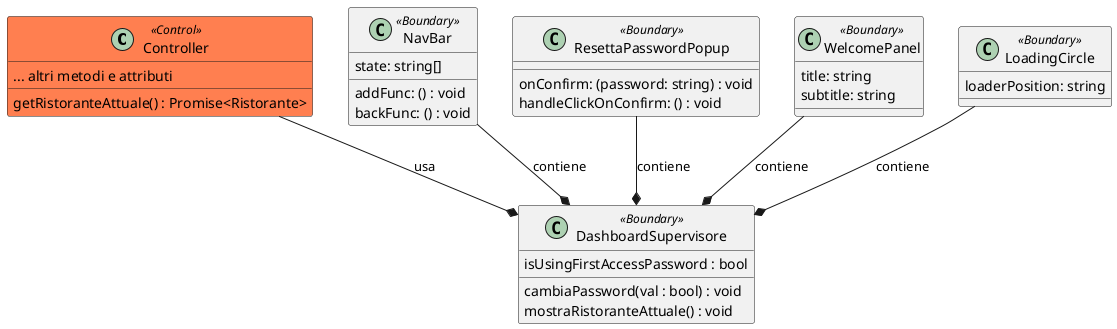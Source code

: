 @startuml


class Controller <<Control>> #coral{
... altri metodi e attributi
getRistoranteAttuale() : Promise<Ristorante>
}

class DashboardSupervisore <<Boundary>> {
isUsingFirstAccessPassword : bool
cambiaPassword(val : bool) : void
mostraRistoranteAttuale() : void
}


class NavBar <<Boundary>> {

	addFunc: () : void
	backFunc: () : void
	state: string[]
}

class ResettaPasswordPopup <<Boundary>> {

    onConfirm: (password: string) : void
    handleClickOnConfirm: () : void

}


class WelcomePanel <<Boundary>> {

    title: string
    subtitle: string

}

class LoadingCircle <<Boundary>> {

	loaderPosition: string

}



WelcomePanel--* DashboardSupervisore : contiene
NavBar --* DashboardSupervisore : contiene
LoadingCircle --* DashboardSupervisore : contiene
ResettaPasswordPopup --* DashboardSupervisore : contiene
Controller --* DashboardSupervisore : usa
@enduml